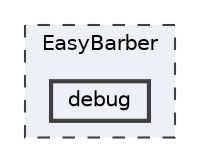 digraph "C:/Users/mathe/OneDrive/Área de Trabalho/EasyBarber/EasyBarber/debug"
{
 // LATEX_PDF_SIZE
  bgcolor="transparent";
  edge [fontname=Helvetica,fontsize=10,labelfontname=Helvetica,labelfontsize=10];
  node [fontname=Helvetica,fontsize=10,shape=box,height=0.2,width=0.4];
  compound=true
  subgraph clusterdir_df932a88e0e8d76e2cc96779d9f7d917 {
    graph [ bgcolor="#edf0f7", pencolor="grey25", label="EasyBarber", fontname=Helvetica,fontsize=10 style="filled,dashed", URL="dir_df932a88e0e8d76e2cc96779d9f7d917.html",tooltip=""]
  dir_9e31157c8ead08fb9407de0c9392118a [label="debug", fillcolor="#edf0f7", color="grey25", style="filled,bold", URL="dir_9e31157c8ead08fb9407de0c9392118a.html",tooltip=""];
  }
}
